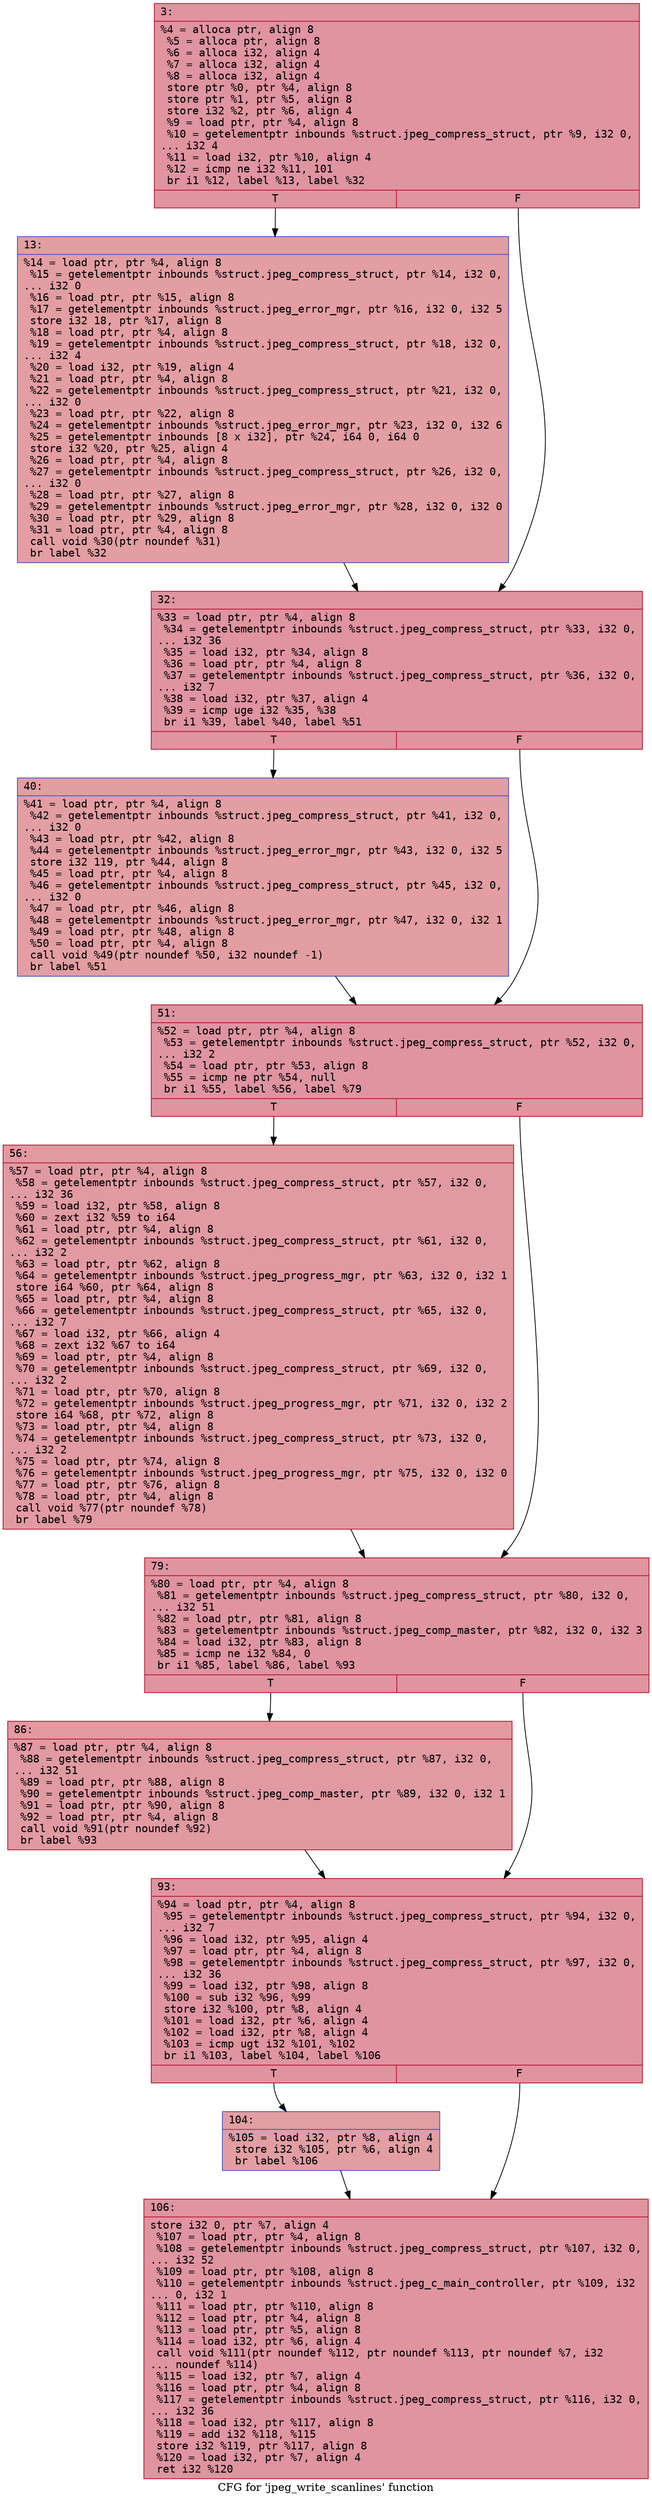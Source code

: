 digraph "CFG for 'jpeg_write_scanlines' function" {
	label="CFG for 'jpeg_write_scanlines' function";

	Node0x6000028e6120 [shape=record,color="#b70d28ff", style=filled, fillcolor="#b70d2870" fontname="Courier",label="{3:\l|  %4 = alloca ptr, align 8\l  %5 = alloca ptr, align 8\l  %6 = alloca i32, align 4\l  %7 = alloca i32, align 4\l  %8 = alloca i32, align 4\l  store ptr %0, ptr %4, align 8\l  store ptr %1, ptr %5, align 8\l  store i32 %2, ptr %6, align 4\l  %9 = load ptr, ptr %4, align 8\l  %10 = getelementptr inbounds %struct.jpeg_compress_struct, ptr %9, i32 0,\l... i32 4\l  %11 = load i32, ptr %10, align 4\l  %12 = icmp ne i32 %11, 101\l  br i1 %12, label %13, label %32\l|{<s0>T|<s1>F}}"];
	Node0x6000028e6120:s0 -> Node0x6000028e6170[tooltip="3 -> 13\nProbability 50.00%" ];
	Node0x6000028e6120:s1 -> Node0x6000028e61c0[tooltip="3 -> 32\nProbability 50.00%" ];
	Node0x6000028e6170 [shape=record,color="#3d50c3ff", style=filled, fillcolor="#be242e70" fontname="Courier",label="{13:\l|  %14 = load ptr, ptr %4, align 8\l  %15 = getelementptr inbounds %struct.jpeg_compress_struct, ptr %14, i32 0,\l... i32 0\l  %16 = load ptr, ptr %15, align 8\l  %17 = getelementptr inbounds %struct.jpeg_error_mgr, ptr %16, i32 0, i32 5\l  store i32 18, ptr %17, align 8\l  %18 = load ptr, ptr %4, align 8\l  %19 = getelementptr inbounds %struct.jpeg_compress_struct, ptr %18, i32 0,\l... i32 4\l  %20 = load i32, ptr %19, align 4\l  %21 = load ptr, ptr %4, align 8\l  %22 = getelementptr inbounds %struct.jpeg_compress_struct, ptr %21, i32 0,\l... i32 0\l  %23 = load ptr, ptr %22, align 8\l  %24 = getelementptr inbounds %struct.jpeg_error_mgr, ptr %23, i32 0, i32 6\l  %25 = getelementptr inbounds [8 x i32], ptr %24, i64 0, i64 0\l  store i32 %20, ptr %25, align 4\l  %26 = load ptr, ptr %4, align 8\l  %27 = getelementptr inbounds %struct.jpeg_compress_struct, ptr %26, i32 0,\l... i32 0\l  %28 = load ptr, ptr %27, align 8\l  %29 = getelementptr inbounds %struct.jpeg_error_mgr, ptr %28, i32 0, i32 0\l  %30 = load ptr, ptr %29, align 8\l  %31 = load ptr, ptr %4, align 8\l  call void %30(ptr noundef %31)\l  br label %32\l}"];
	Node0x6000028e6170 -> Node0x6000028e61c0[tooltip="13 -> 32\nProbability 100.00%" ];
	Node0x6000028e61c0 [shape=record,color="#b70d28ff", style=filled, fillcolor="#b70d2870" fontname="Courier",label="{32:\l|  %33 = load ptr, ptr %4, align 8\l  %34 = getelementptr inbounds %struct.jpeg_compress_struct, ptr %33, i32 0,\l... i32 36\l  %35 = load i32, ptr %34, align 8\l  %36 = load ptr, ptr %4, align 8\l  %37 = getelementptr inbounds %struct.jpeg_compress_struct, ptr %36, i32 0,\l... i32 7\l  %38 = load i32, ptr %37, align 4\l  %39 = icmp uge i32 %35, %38\l  br i1 %39, label %40, label %51\l|{<s0>T|<s1>F}}"];
	Node0x6000028e61c0:s0 -> Node0x6000028e6210[tooltip="32 -> 40\nProbability 50.00%" ];
	Node0x6000028e61c0:s1 -> Node0x6000028e6260[tooltip="32 -> 51\nProbability 50.00%" ];
	Node0x6000028e6210 [shape=record,color="#3d50c3ff", style=filled, fillcolor="#be242e70" fontname="Courier",label="{40:\l|  %41 = load ptr, ptr %4, align 8\l  %42 = getelementptr inbounds %struct.jpeg_compress_struct, ptr %41, i32 0,\l... i32 0\l  %43 = load ptr, ptr %42, align 8\l  %44 = getelementptr inbounds %struct.jpeg_error_mgr, ptr %43, i32 0, i32 5\l  store i32 119, ptr %44, align 8\l  %45 = load ptr, ptr %4, align 8\l  %46 = getelementptr inbounds %struct.jpeg_compress_struct, ptr %45, i32 0,\l... i32 0\l  %47 = load ptr, ptr %46, align 8\l  %48 = getelementptr inbounds %struct.jpeg_error_mgr, ptr %47, i32 0, i32 1\l  %49 = load ptr, ptr %48, align 8\l  %50 = load ptr, ptr %4, align 8\l  call void %49(ptr noundef %50, i32 noundef -1)\l  br label %51\l}"];
	Node0x6000028e6210 -> Node0x6000028e6260[tooltip="40 -> 51\nProbability 100.00%" ];
	Node0x6000028e6260 [shape=record,color="#b70d28ff", style=filled, fillcolor="#b70d2870" fontname="Courier",label="{51:\l|  %52 = load ptr, ptr %4, align 8\l  %53 = getelementptr inbounds %struct.jpeg_compress_struct, ptr %52, i32 0,\l... i32 2\l  %54 = load ptr, ptr %53, align 8\l  %55 = icmp ne ptr %54, null\l  br i1 %55, label %56, label %79\l|{<s0>T|<s1>F}}"];
	Node0x6000028e6260:s0 -> Node0x6000028e62b0[tooltip="51 -> 56\nProbability 62.50%" ];
	Node0x6000028e6260:s1 -> Node0x6000028e6300[tooltip="51 -> 79\nProbability 37.50%" ];
	Node0x6000028e62b0 [shape=record,color="#b70d28ff", style=filled, fillcolor="#bb1b2c70" fontname="Courier",label="{56:\l|  %57 = load ptr, ptr %4, align 8\l  %58 = getelementptr inbounds %struct.jpeg_compress_struct, ptr %57, i32 0,\l... i32 36\l  %59 = load i32, ptr %58, align 8\l  %60 = zext i32 %59 to i64\l  %61 = load ptr, ptr %4, align 8\l  %62 = getelementptr inbounds %struct.jpeg_compress_struct, ptr %61, i32 0,\l... i32 2\l  %63 = load ptr, ptr %62, align 8\l  %64 = getelementptr inbounds %struct.jpeg_progress_mgr, ptr %63, i32 0, i32 1\l  store i64 %60, ptr %64, align 8\l  %65 = load ptr, ptr %4, align 8\l  %66 = getelementptr inbounds %struct.jpeg_compress_struct, ptr %65, i32 0,\l... i32 7\l  %67 = load i32, ptr %66, align 4\l  %68 = zext i32 %67 to i64\l  %69 = load ptr, ptr %4, align 8\l  %70 = getelementptr inbounds %struct.jpeg_compress_struct, ptr %69, i32 0,\l... i32 2\l  %71 = load ptr, ptr %70, align 8\l  %72 = getelementptr inbounds %struct.jpeg_progress_mgr, ptr %71, i32 0, i32 2\l  store i64 %68, ptr %72, align 8\l  %73 = load ptr, ptr %4, align 8\l  %74 = getelementptr inbounds %struct.jpeg_compress_struct, ptr %73, i32 0,\l... i32 2\l  %75 = load ptr, ptr %74, align 8\l  %76 = getelementptr inbounds %struct.jpeg_progress_mgr, ptr %75, i32 0, i32 0\l  %77 = load ptr, ptr %76, align 8\l  %78 = load ptr, ptr %4, align 8\l  call void %77(ptr noundef %78)\l  br label %79\l}"];
	Node0x6000028e62b0 -> Node0x6000028e6300[tooltip="56 -> 79\nProbability 100.00%" ];
	Node0x6000028e6300 [shape=record,color="#b70d28ff", style=filled, fillcolor="#b70d2870" fontname="Courier",label="{79:\l|  %80 = load ptr, ptr %4, align 8\l  %81 = getelementptr inbounds %struct.jpeg_compress_struct, ptr %80, i32 0,\l... i32 51\l  %82 = load ptr, ptr %81, align 8\l  %83 = getelementptr inbounds %struct.jpeg_comp_master, ptr %82, i32 0, i32 3\l  %84 = load i32, ptr %83, align 8\l  %85 = icmp ne i32 %84, 0\l  br i1 %85, label %86, label %93\l|{<s0>T|<s1>F}}"];
	Node0x6000028e6300:s0 -> Node0x6000028e6350[tooltip="79 -> 86\nProbability 62.50%" ];
	Node0x6000028e6300:s1 -> Node0x6000028e63a0[tooltip="79 -> 93\nProbability 37.50%" ];
	Node0x6000028e6350 [shape=record,color="#b70d28ff", style=filled, fillcolor="#bb1b2c70" fontname="Courier",label="{86:\l|  %87 = load ptr, ptr %4, align 8\l  %88 = getelementptr inbounds %struct.jpeg_compress_struct, ptr %87, i32 0,\l... i32 51\l  %89 = load ptr, ptr %88, align 8\l  %90 = getelementptr inbounds %struct.jpeg_comp_master, ptr %89, i32 0, i32 1\l  %91 = load ptr, ptr %90, align 8\l  %92 = load ptr, ptr %4, align 8\l  call void %91(ptr noundef %92)\l  br label %93\l}"];
	Node0x6000028e6350 -> Node0x6000028e63a0[tooltip="86 -> 93\nProbability 100.00%" ];
	Node0x6000028e63a0 [shape=record,color="#b70d28ff", style=filled, fillcolor="#b70d2870" fontname="Courier",label="{93:\l|  %94 = load ptr, ptr %4, align 8\l  %95 = getelementptr inbounds %struct.jpeg_compress_struct, ptr %94, i32 0,\l... i32 7\l  %96 = load i32, ptr %95, align 4\l  %97 = load ptr, ptr %4, align 8\l  %98 = getelementptr inbounds %struct.jpeg_compress_struct, ptr %97, i32 0,\l... i32 36\l  %99 = load i32, ptr %98, align 8\l  %100 = sub i32 %96, %99\l  store i32 %100, ptr %8, align 4\l  %101 = load i32, ptr %6, align 4\l  %102 = load i32, ptr %8, align 4\l  %103 = icmp ugt i32 %101, %102\l  br i1 %103, label %104, label %106\l|{<s0>T|<s1>F}}"];
	Node0x6000028e63a0:s0 -> Node0x6000028e63f0[tooltip="93 -> 104\nProbability 50.00%" ];
	Node0x6000028e63a0:s1 -> Node0x6000028e6440[tooltip="93 -> 106\nProbability 50.00%" ];
	Node0x6000028e63f0 [shape=record,color="#3d50c3ff", style=filled, fillcolor="#be242e70" fontname="Courier",label="{104:\l|  %105 = load i32, ptr %8, align 4\l  store i32 %105, ptr %6, align 4\l  br label %106\l}"];
	Node0x6000028e63f0 -> Node0x6000028e6440[tooltip="104 -> 106\nProbability 100.00%" ];
	Node0x6000028e6440 [shape=record,color="#b70d28ff", style=filled, fillcolor="#b70d2870" fontname="Courier",label="{106:\l|  store i32 0, ptr %7, align 4\l  %107 = load ptr, ptr %4, align 8\l  %108 = getelementptr inbounds %struct.jpeg_compress_struct, ptr %107, i32 0,\l... i32 52\l  %109 = load ptr, ptr %108, align 8\l  %110 = getelementptr inbounds %struct.jpeg_c_main_controller, ptr %109, i32\l... 0, i32 1\l  %111 = load ptr, ptr %110, align 8\l  %112 = load ptr, ptr %4, align 8\l  %113 = load ptr, ptr %5, align 8\l  %114 = load i32, ptr %6, align 4\l  call void %111(ptr noundef %112, ptr noundef %113, ptr noundef %7, i32\l... noundef %114)\l  %115 = load i32, ptr %7, align 4\l  %116 = load ptr, ptr %4, align 8\l  %117 = getelementptr inbounds %struct.jpeg_compress_struct, ptr %116, i32 0,\l... i32 36\l  %118 = load i32, ptr %117, align 8\l  %119 = add i32 %118, %115\l  store i32 %119, ptr %117, align 8\l  %120 = load i32, ptr %7, align 4\l  ret i32 %120\l}"];
}
